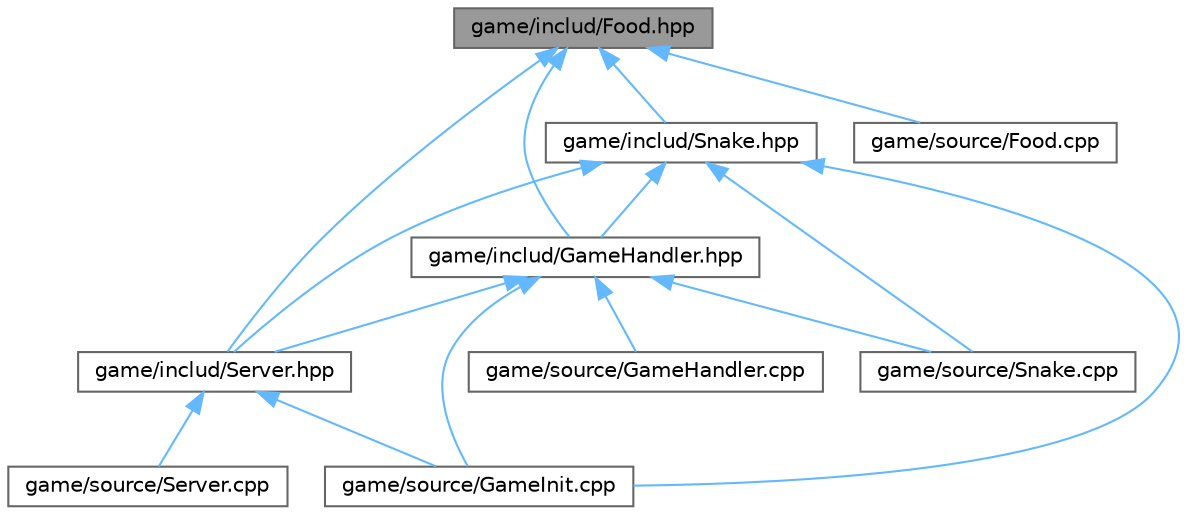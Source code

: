 digraph "game/includ/Food.hpp"
{
 // LATEX_PDF_SIZE
  bgcolor="transparent";
  edge [fontname=Helvetica,fontsize=10,labelfontname=Helvetica,labelfontsize=10];
  node [fontname=Helvetica,fontsize=10,shape=box,height=0.2,width=0.4];
  Node1 [id="Node000001",label="game/includ/Food.hpp",height=0.2,width=0.4,color="gray40", fillcolor="grey60", style="filled", fontcolor="black",tooltip=" "];
  Node1 -> Node2 [id="edge15_Node000001_Node000002",dir="back",color="steelblue1",style="solid",tooltip=" "];
  Node2 [id="Node000002",label="game/includ/GameHandler.hpp",height=0.2,width=0.4,color="grey40", fillcolor="white", style="filled",URL="$_game_handler_8hpp.html",tooltip=" "];
  Node2 -> Node3 [id="edge16_Node000002_Node000003",dir="back",color="steelblue1",style="solid",tooltip=" "];
  Node3 [id="Node000003",label="game/includ/Server.hpp",height=0.2,width=0.4,color="grey40", fillcolor="white", style="filled",URL="$_server_8hpp.html",tooltip=" "];
  Node3 -> Node4 [id="edge17_Node000003_Node000004",dir="back",color="steelblue1",style="solid",tooltip=" "];
  Node4 [id="Node000004",label="game/source/GameInit.cpp",height=0.2,width=0.4,color="grey40", fillcolor="white", style="filled",URL="$_game_init_8cpp.html",tooltip=" "];
  Node3 -> Node5 [id="edge18_Node000003_Node000005",dir="back",color="steelblue1",style="solid",tooltip=" "];
  Node5 [id="Node000005",label="game/source/Server.cpp",height=0.2,width=0.4,color="grey40", fillcolor="white", style="filled",URL="$_server_8cpp.html",tooltip=" "];
  Node2 -> Node6 [id="edge19_Node000002_Node000006",dir="back",color="steelblue1",style="solid",tooltip=" "];
  Node6 [id="Node000006",label="game/source/GameHandler.cpp",height=0.2,width=0.4,color="grey40", fillcolor="white", style="filled",URL="$_game_handler_8cpp.html",tooltip=" "];
  Node2 -> Node4 [id="edge20_Node000002_Node000004",dir="back",color="steelblue1",style="solid",tooltip=" "];
  Node2 -> Node7 [id="edge21_Node000002_Node000007",dir="back",color="steelblue1",style="solid",tooltip=" "];
  Node7 [id="Node000007",label="game/source/Snake.cpp",height=0.2,width=0.4,color="grey40", fillcolor="white", style="filled",URL="$_snake_8cpp.html",tooltip=" "];
  Node1 -> Node3 [id="edge22_Node000001_Node000003",dir="back",color="steelblue1",style="solid",tooltip=" "];
  Node1 -> Node8 [id="edge23_Node000001_Node000008",dir="back",color="steelblue1",style="solid",tooltip=" "];
  Node8 [id="Node000008",label="game/includ/Snake.hpp",height=0.2,width=0.4,color="grey40", fillcolor="white", style="filled",URL="$_snake_8hpp.html",tooltip=" "];
  Node8 -> Node2 [id="edge24_Node000008_Node000002",dir="back",color="steelblue1",style="solid",tooltip=" "];
  Node8 -> Node3 [id="edge25_Node000008_Node000003",dir="back",color="steelblue1",style="solid",tooltip=" "];
  Node8 -> Node4 [id="edge26_Node000008_Node000004",dir="back",color="steelblue1",style="solid",tooltip=" "];
  Node8 -> Node7 [id="edge27_Node000008_Node000007",dir="back",color="steelblue1",style="solid",tooltip=" "];
  Node1 -> Node9 [id="edge28_Node000001_Node000009",dir="back",color="steelblue1",style="solid",tooltip=" "];
  Node9 [id="Node000009",label="game/source/Food.cpp",height=0.2,width=0.4,color="grey40", fillcolor="white", style="filled",URL="$_food_8cpp.html",tooltip=" "];
}
